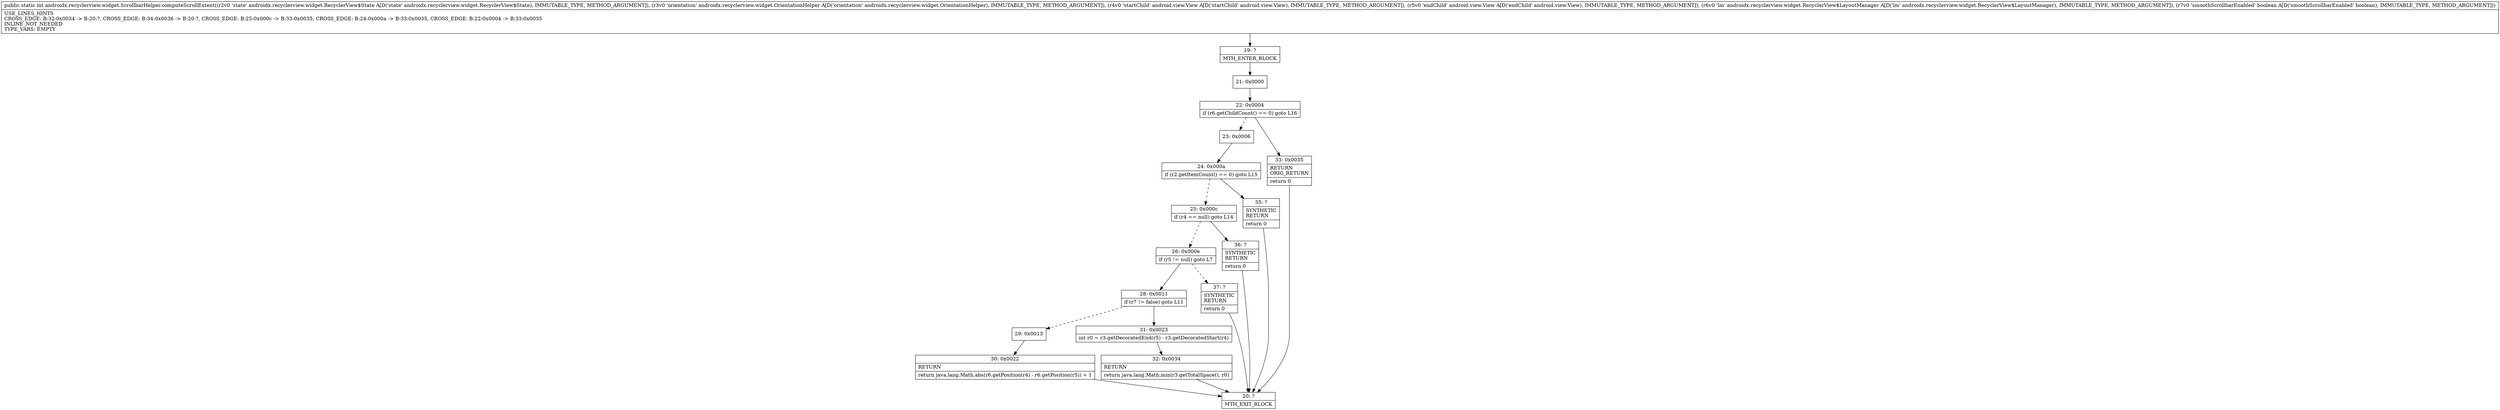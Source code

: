 digraph "CFG forandroidx.recyclerview.widget.ScrollbarHelper.computeScrollExtent(Landroidx\/recyclerview\/widget\/RecyclerView$State;Landroidx\/recyclerview\/widget\/OrientationHelper;Landroid\/view\/View;Landroid\/view\/View;Landroidx\/recyclerview\/widget\/RecyclerView$LayoutManager;Z)I" {
Node_19 [shape=record,label="{19\:\ ?|MTH_ENTER_BLOCK\l}"];
Node_21 [shape=record,label="{21\:\ 0x0000}"];
Node_22 [shape=record,label="{22\:\ 0x0004|if (r6.getChildCount() == 0) goto L16\l}"];
Node_23 [shape=record,label="{23\:\ 0x0006}"];
Node_24 [shape=record,label="{24\:\ 0x000a|if (r2.getItemCount() == 0) goto L15\l}"];
Node_25 [shape=record,label="{25\:\ 0x000c|if (r4 == null) goto L14\l}"];
Node_26 [shape=record,label="{26\:\ 0x000e|if (r5 != null) goto L7\l}"];
Node_28 [shape=record,label="{28\:\ 0x0011|if (r7 != false) goto L11\l}"];
Node_29 [shape=record,label="{29\:\ 0x0013}"];
Node_30 [shape=record,label="{30\:\ 0x0022|RETURN\l|return java.lang.Math.abs(r6.getPosition(r4) \- r6.getPosition(r5)) + 1\l}"];
Node_20 [shape=record,label="{20\:\ ?|MTH_EXIT_BLOCK\l}"];
Node_31 [shape=record,label="{31\:\ 0x0023|int r0 = r3.getDecoratedEnd(r5) \- r3.getDecoratedStart(r4)\l}"];
Node_32 [shape=record,label="{32\:\ 0x0034|RETURN\l|return java.lang.Math.min(r3.getTotalSpace(), r0)\l}"];
Node_37 [shape=record,label="{37\:\ ?|SYNTHETIC\lRETURN\l|return 0\l}"];
Node_36 [shape=record,label="{36\:\ ?|SYNTHETIC\lRETURN\l|return 0\l}"];
Node_35 [shape=record,label="{35\:\ ?|SYNTHETIC\lRETURN\l|return 0\l}"];
Node_33 [shape=record,label="{33\:\ 0x0035|RETURN\lORIG_RETURN\l|return 0\l}"];
MethodNode[shape=record,label="{public static int androidx.recyclerview.widget.ScrollbarHelper.computeScrollExtent((r2v0 'state' androidx.recyclerview.widget.RecyclerView$State A[D('state' androidx.recyclerview.widget.RecyclerView$State), IMMUTABLE_TYPE, METHOD_ARGUMENT]), (r3v0 'orientation' androidx.recyclerview.widget.OrientationHelper A[D('orientation' androidx.recyclerview.widget.OrientationHelper), IMMUTABLE_TYPE, METHOD_ARGUMENT]), (r4v0 'startChild' android.view.View A[D('startChild' android.view.View), IMMUTABLE_TYPE, METHOD_ARGUMENT]), (r5v0 'endChild' android.view.View A[D('endChild' android.view.View), IMMUTABLE_TYPE, METHOD_ARGUMENT]), (r6v0 'lm' androidx.recyclerview.widget.RecyclerView$LayoutManager A[D('lm' androidx.recyclerview.widget.RecyclerView$LayoutManager), IMMUTABLE_TYPE, METHOD_ARGUMENT]), (r7v0 'smoothScrollbarEnabled' boolean A[D('smoothScrollbarEnabled' boolean), IMMUTABLE_TYPE, METHOD_ARGUMENT]))  | USE_LINES_HINTS\lCROSS_EDGE: B:32:0x0034 \-\> B:20:?, CROSS_EDGE: B:34:0x0036 \-\> B:20:?, CROSS_EDGE: B:25:0x000c \-\> B:33:0x0035, CROSS_EDGE: B:24:0x000a \-\> B:33:0x0035, CROSS_EDGE: B:22:0x0004 \-\> B:33:0x0035\lINLINE_NOT_NEEDED\lTYPE_VARS: EMPTY\l}"];
MethodNode -> Node_19;Node_19 -> Node_21;
Node_21 -> Node_22;
Node_22 -> Node_23[style=dashed];
Node_22 -> Node_33;
Node_23 -> Node_24;
Node_24 -> Node_25[style=dashed];
Node_24 -> Node_35;
Node_25 -> Node_26[style=dashed];
Node_25 -> Node_36;
Node_26 -> Node_28;
Node_26 -> Node_37[style=dashed];
Node_28 -> Node_29[style=dashed];
Node_28 -> Node_31;
Node_29 -> Node_30;
Node_30 -> Node_20;
Node_31 -> Node_32;
Node_32 -> Node_20;
Node_37 -> Node_20;
Node_36 -> Node_20;
Node_35 -> Node_20;
Node_33 -> Node_20;
}

